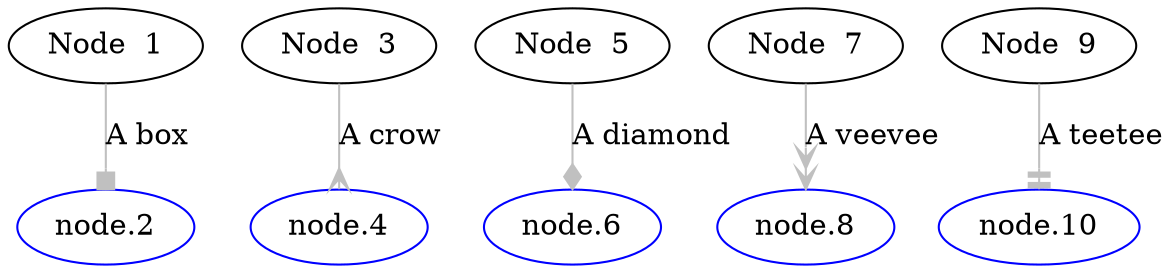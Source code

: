 digraph Perl
{
graph [ rankdir="TB" ]
node [ shape="oval" ]
edge [ color="grey" ]
"node.1" [ label="Node  1" ]
"node.2" [ color="blue" ]
"node.3" [ label="Node  3" ]
"node.4" [ color="blue" ]
"node.5" [ label="Node  5" ]
"node.6" [ color="blue" ]
"node.7" [ label=<Node  7> ]
"node.8" [ color="blue" ]
"node.9" [ label="Node  9" ]
"node.10" [ color="blue" ]
"node.1" -> "node.2" [ arrowhead="box" dir="forward" label="A box" ]
"node.3" -> "node.4" [ arrowhead="crow" dir="forward" label="A crow" ]
"node.5" -> "node.6" [ arrowhead="diamond" dir="forward" label="A diamond" ]
"node.7" -> "node.8" [ arrowhead="veevee" dir="forward" label="A veevee" ]
"node.9" -> "node.10" [ arrowhead="teetee" dir="forward" label="A teetee" ]
}
